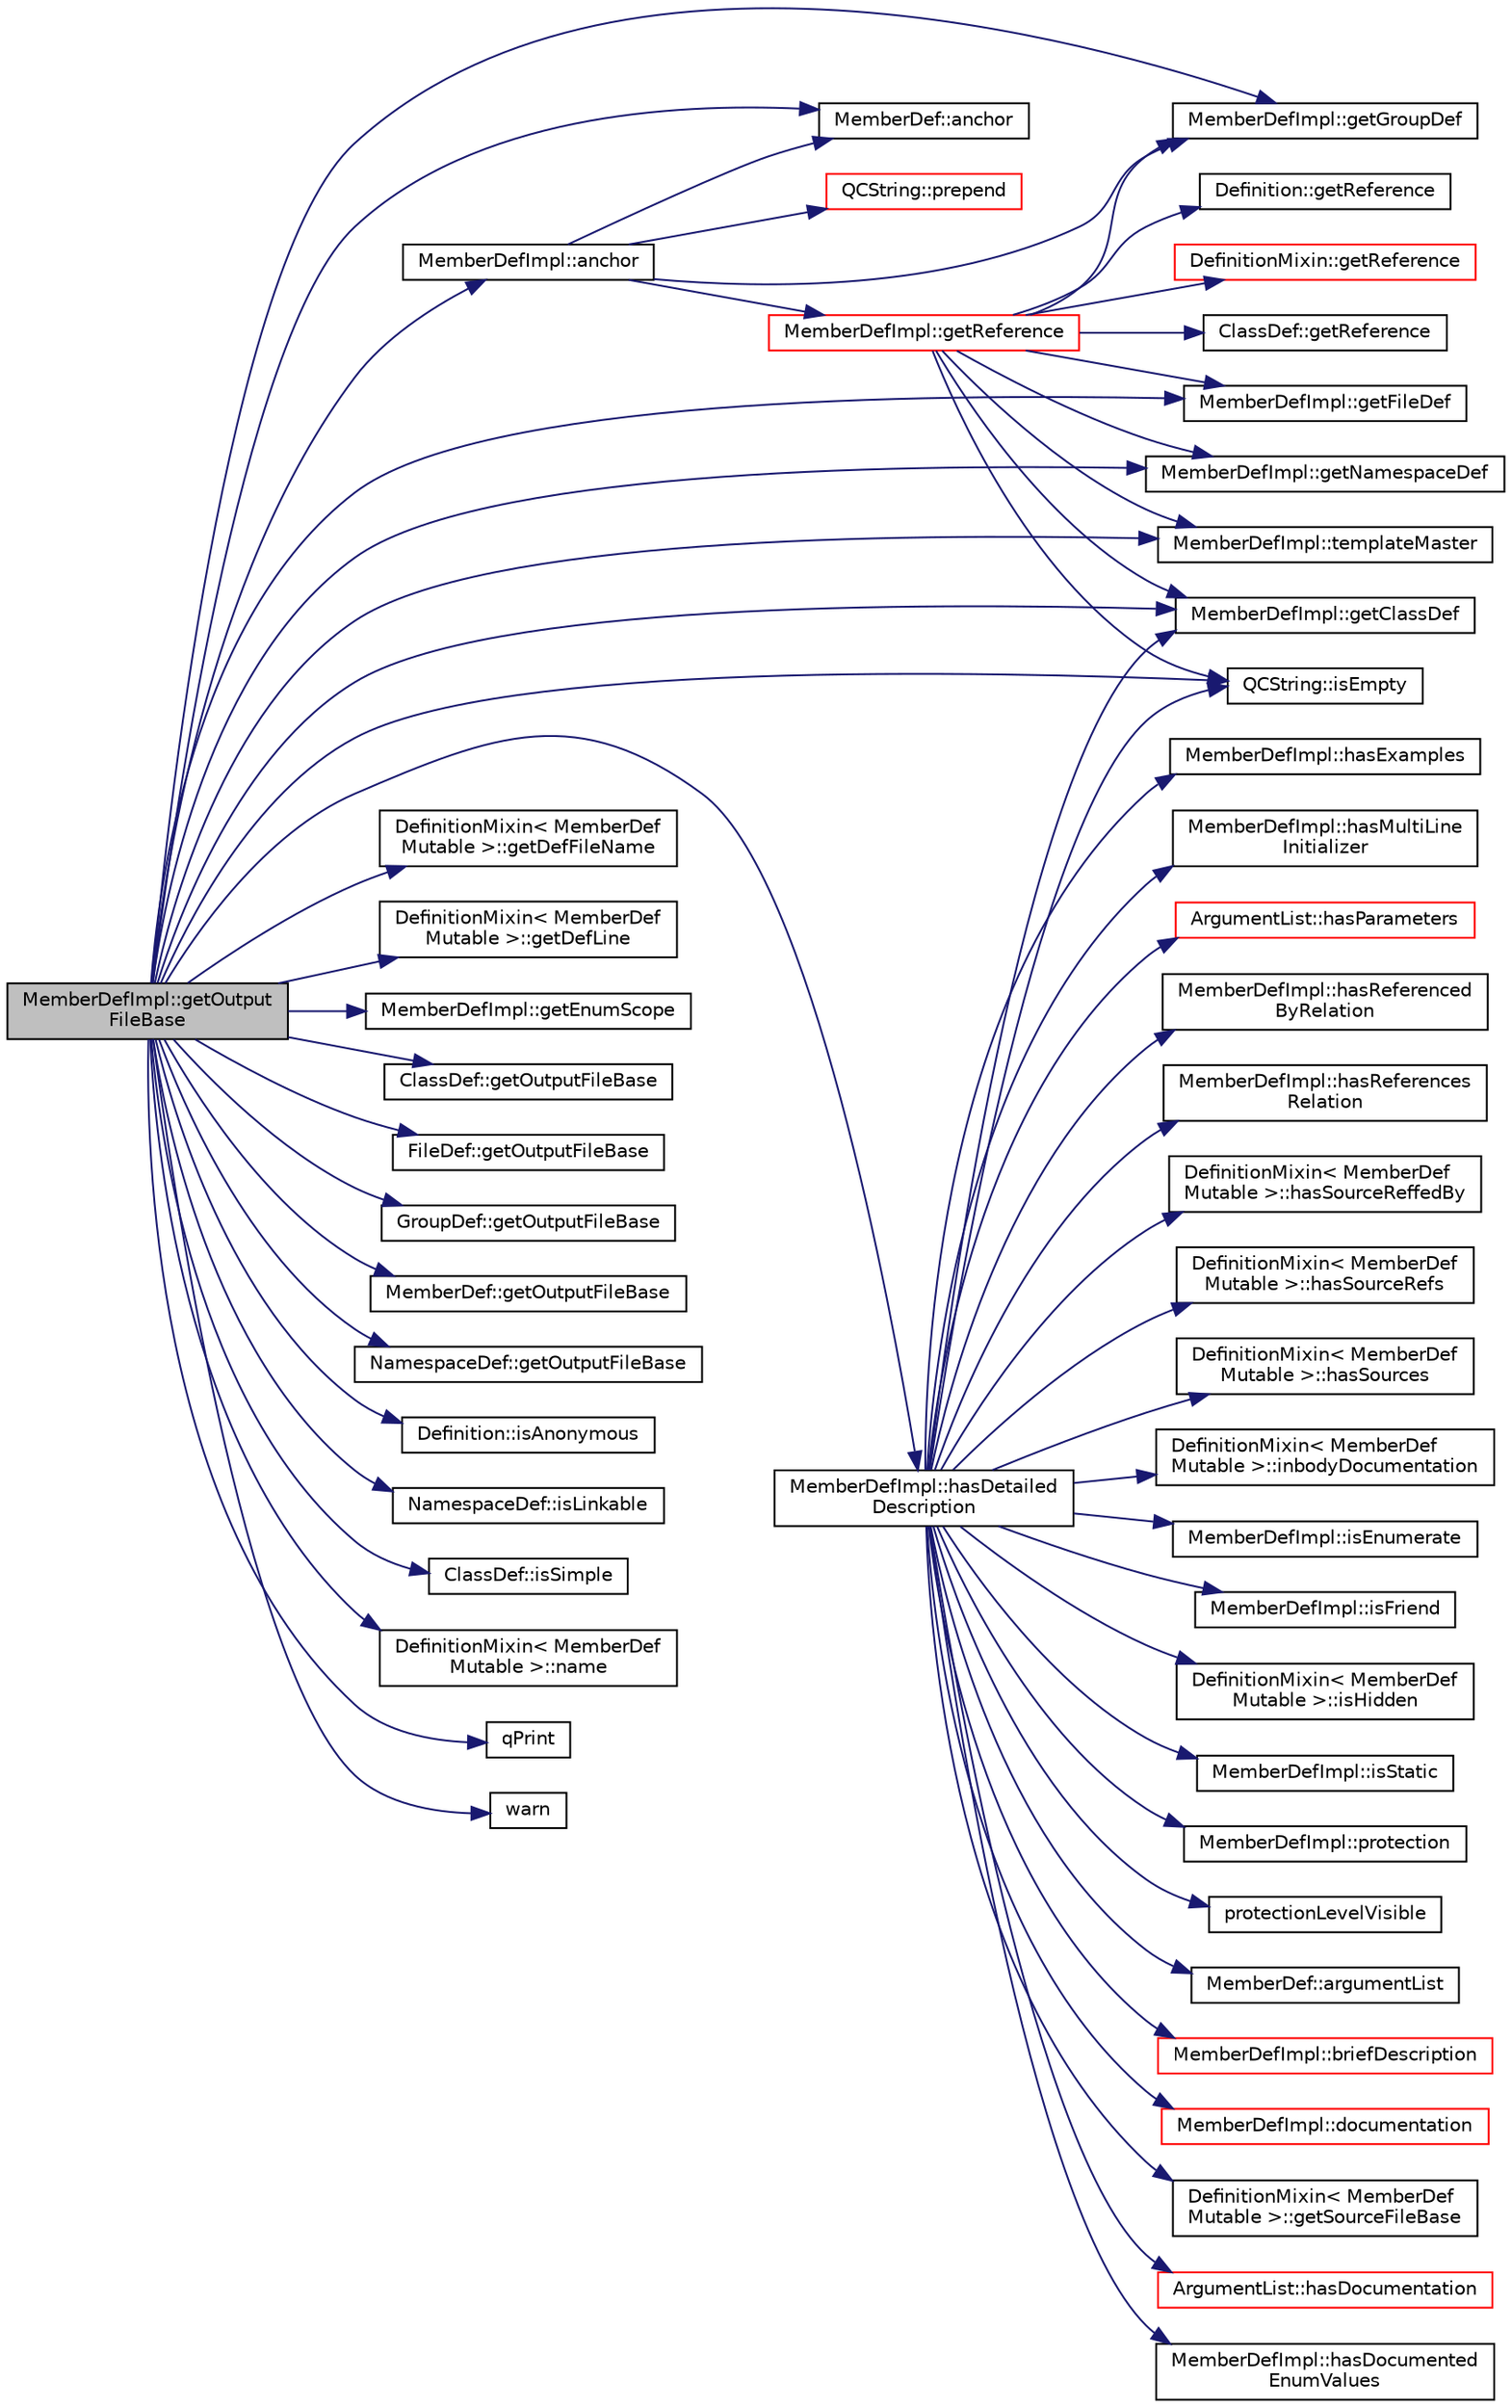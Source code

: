 digraph "MemberDefImpl::getOutputFileBase"
{
 // LATEX_PDF_SIZE
  edge [fontname="Helvetica",fontsize="10",labelfontname="Helvetica",labelfontsize="10"];
  node [fontname="Helvetica",fontsize="10",shape=record];
  rankdir="LR";
  Node1 [label="MemberDefImpl::getOutput\lFileBase",height=0.2,width=0.4,color="black", fillcolor="grey75", style="filled", fontcolor="black",tooltip=" "];
  Node1 -> Node2 [color="midnightblue",fontsize="10",style="solid",fontname="Helvetica"];
  Node2 [label="MemberDefImpl::anchor",height=0.2,width=0.4,color="black", fillcolor="white", style="filled",URL="$classMemberDefImpl.html#aeabf5f6b4dc153d00c9853711ec4a2b6",tooltip=" "];
  Node2 -> Node3 [color="midnightblue",fontsize="10",style="solid",fontname="Helvetica"];
  Node3 [label="MemberDef::anchor",height=0.2,width=0.4,color="black", fillcolor="white", style="filled",URL="$classMemberDef.html#a170c6221384447f7e2e9f5a529efef40",tooltip=" "];
  Node2 -> Node4 [color="midnightblue",fontsize="10",style="solid",fontname="Helvetica"];
  Node4 [label="MemberDefImpl::getGroupDef",height=0.2,width=0.4,color="black", fillcolor="white", style="filled",URL="$classMemberDefImpl.html#a908b9d9c232e463e24623ff53f43eb0f",tooltip=" "];
  Node2 -> Node5 [color="midnightblue",fontsize="10",style="solid",fontname="Helvetica"];
  Node5 [label="MemberDefImpl::getReference",height=0.2,width=0.4,color="red", fillcolor="white", style="filled",URL="$classMemberDefImpl.html#a40b8d72217fd11fd4dcaa0fb44acae90",tooltip=" "];
  Node5 -> Node6 [color="midnightblue",fontsize="10",style="solid",fontname="Helvetica"];
  Node6 [label="MemberDefImpl::getClassDef",height=0.2,width=0.4,color="black", fillcolor="white", style="filled",URL="$classMemberDefImpl.html#a1dba2c12d549ab8bc342acc193243619",tooltip=" "];
  Node5 -> Node7 [color="midnightblue",fontsize="10",style="solid",fontname="Helvetica"];
  Node7 [label="MemberDefImpl::getFileDef",height=0.2,width=0.4,color="black", fillcolor="white", style="filled",URL="$classMemberDefImpl.html#aa1dfdc9d21c03eac08a7020d15e3b925",tooltip=" "];
  Node5 -> Node4 [color="midnightblue",fontsize="10",style="solid",fontname="Helvetica"];
  Node5 -> Node8 [color="midnightblue",fontsize="10",style="solid",fontname="Helvetica"];
  Node8 [label="MemberDefImpl::getNamespaceDef",height=0.2,width=0.4,color="black", fillcolor="white", style="filled",URL="$classMemberDefImpl.html#a2fd5cc82b163bff11cdacd030aa76d82",tooltip=" "];
  Node5 -> Node9 [color="midnightblue",fontsize="10",style="solid",fontname="Helvetica"];
  Node9 [label="DefinitionMixin::getReference",height=0.2,width=0.4,color="red", fillcolor="white", style="filled",URL="$classDefinitionMixin.html#ab815a5db88f6b7e356c96f843ef44285",tooltip=" "];
  Node5 -> Node11 [color="midnightblue",fontsize="10",style="solid",fontname="Helvetica"];
  Node11 [label="ClassDef::getReference",height=0.2,width=0.4,color="black", fillcolor="white", style="filled",URL="$classClassDef.html#a5ca8b91f73e7989abdceb8958dcb0b59",tooltip=" "];
  Node5 -> Node12 [color="midnightblue",fontsize="10",style="solid",fontname="Helvetica"];
  Node12 [label="Definition::getReference",height=0.2,width=0.4,color="black", fillcolor="white", style="filled",URL="$classDefinition.html#aab5f8631606d43a73f371833eb6425ee",tooltip=" "];
  Node5 -> Node14 [color="midnightblue",fontsize="10",style="solid",fontname="Helvetica"];
  Node14 [label="QCString::isEmpty",height=0.2,width=0.4,color="black", fillcolor="white", style="filled",URL="$classQCString.html#a621c4090d69ad7d05ef8e5234376c3d8",tooltip=" "];
  Node5 -> Node15 [color="midnightblue",fontsize="10",style="solid",fontname="Helvetica"];
  Node15 [label="MemberDefImpl::templateMaster",height=0.2,width=0.4,color="black", fillcolor="white", style="filled",URL="$classMemberDefImpl.html#ad9219634798cf1c8d91b79216ffeb4ee",tooltip=" "];
  Node2 -> Node16 [color="midnightblue",fontsize="10",style="solid",fontname="Helvetica"];
  Node16 [label="QCString::prepend",height=0.2,width=0.4,color="red", fillcolor="white", style="filled",URL="$classQCString.html#a0a6a8fe99e596b149ee15138fa8dcf0c",tooltip=" "];
  Node1 -> Node3 [color="midnightblue",fontsize="10",style="solid",fontname="Helvetica"];
  Node1 -> Node6 [color="midnightblue",fontsize="10",style="solid",fontname="Helvetica"];
  Node1 -> Node18 [color="midnightblue",fontsize="10",style="solid",fontname="Helvetica"];
  Node18 [label="DefinitionMixin\< MemberDef\lMutable \>::getDefFileName",height=0.2,width=0.4,color="black", fillcolor="white", style="filled",URL="$classDefinitionMixin.html#a1bdb33760e3315cca793401bb3a31843",tooltip=" "];
  Node1 -> Node19 [color="midnightblue",fontsize="10",style="solid",fontname="Helvetica"];
  Node19 [label="DefinitionMixin\< MemberDef\lMutable \>::getDefLine",height=0.2,width=0.4,color="black", fillcolor="white", style="filled",URL="$classDefinitionMixin.html#ab82c6f708e433f94d7d55cf0582d0776",tooltip=" "];
  Node1 -> Node20 [color="midnightblue",fontsize="10",style="solid",fontname="Helvetica"];
  Node20 [label="MemberDefImpl::getEnumScope",height=0.2,width=0.4,color="black", fillcolor="white", style="filled",URL="$classMemberDefImpl.html#ac358cd6ef40c7e335904c4d39701e4a9",tooltip=" "];
  Node1 -> Node7 [color="midnightblue",fontsize="10",style="solid",fontname="Helvetica"];
  Node1 -> Node4 [color="midnightblue",fontsize="10",style="solid",fontname="Helvetica"];
  Node1 -> Node8 [color="midnightblue",fontsize="10",style="solid",fontname="Helvetica"];
  Node1 -> Node21 [color="midnightblue",fontsize="10",style="solid",fontname="Helvetica"];
  Node21 [label="ClassDef::getOutputFileBase",height=0.2,width=0.4,color="black", fillcolor="white", style="filled",URL="$classClassDef.html#a12a8f241e90a0cb0bdf19c27bf2025b0",tooltip=" "];
  Node1 -> Node22 [color="midnightblue",fontsize="10",style="solid",fontname="Helvetica"];
  Node22 [label="FileDef::getOutputFileBase",height=0.2,width=0.4,color="black", fillcolor="white", style="filled",URL="$classFileDef.html#a9179d91d067ba32f0e51aaffb2ea2f3b",tooltip=" "];
  Node1 -> Node23 [color="midnightblue",fontsize="10",style="solid",fontname="Helvetica"];
  Node23 [label="GroupDef::getOutputFileBase",height=0.2,width=0.4,color="black", fillcolor="white", style="filled",URL="$classGroupDef.html#a3115ed4515dd434a3471cfae8a92d432",tooltip=" "];
  Node1 -> Node24 [color="midnightblue",fontsize="10",style="solid",fontname="Helvetica"];
  Node24 [label="MemberDef::getOutputFileBase",height=0.2,width=0.4,color="black", fillcolor="white", style="filled",URL="$classMemberDef.html#a1691f8cc2d90978d091a7d7aae11dd8d",tooltip=" "];
  Node1 -> Node25 [color="midnightblue",fontsize="10",style="solid",fontname="Helvetica"];
  Node25 [label="NamespaceDef::getOutputFileBase",height=0.2,width=0.4,color="black", fillcolor="white", style="filled",URL="$classNamespaceDef.html#a51a277dfb5ad86e3b67fed5f78b8924b",tooltip=" "];
  Node1 -> Node26 [color="midnightblue",fontsize="10",style="solid",fontname="Helvetica"];
  Node26 [label="MemberDefImpl::hasDetailed\lDescription",height=0.2,width=0.4,color="black", fillcolor="white", style="filled",URL="$classMemberDefImpl.html#ab77446ccaf7bbd875a6d0b68e7e981d0",tooltip=" "];
  Node26 -> Node27 [color="midnightblue",fontsize="10",style="solid",fontname="Helvetica"];
  Node27 [label="MemberDef::argumentList",height=0.2,width=0.4,color="black", fillcolor="white", style="filled",URL="$classMemberDef.html#a515503656a6cffb2d27f60e93c3c780e",tooltip=" "];
  Node26 -> Node28 [color="midnightblue",fontsize="10",style="solid",fontname="Helvetica"];
  Node28 [label="MemberDefImpl::briefDescription",height=0.2,width=0.4,color="red", fillcolor="white", style="filled",URL="$classMemberDefImpl.html#aca5199cda27fc85e022ac01dda7559be",tooltip=" "];
  Node26 -> Node31 [color="midnightblue",fontsize="10",style="solid",fontname="Helvetica"];
  Node31 [label="MemberDefImpl::documentation",height=0.2,width=0.4,color="red", fillcolor="white", style="filled",URL="$classMemberDefImpl.html#a322ddeca4f92e8bbfc9d2e6f2534896a",tooltip=" "];
  Node26 -> Node6 [color="midnightblue",fontsize="10",style="solid",fontname="Helvetica"];
  Node26 -> Node35 [color="midnightblue",fontsize="10",style="solid",fontname="Helvetica"];
  Node35 [label="DefinitionMixin\< MemberDef\lMutable \>::getSourceFileBase",height=0.2,width=0.4,color="black", fillcolor="white", style="filled",URL="$classDefinitionMixin.html#a8b19e346b7ce7eb140da0b3c4f3552b7",tooltip=" "];
  Node26 -> Node36 [color="midnightblue",fontsize="10",style="solid",fontname="Helvetica"];
  Node36 [label="ArgumentList::hasDocumentation",height=0.2,width=0.4,color="red", fillcolor="white", style="filled",URL="$classArgumentList.html#a3d2726240dff68120149845452e1d1ec",tooltip=" "];
  Node26 -> Node40 [color="midnightblue",fontsize="10",style="solid",fontname="Helvetica"];
  Node40 [label="MemberDefImpl::hasDocumented\lEnumValues",height=0.2,width=0.4,color="black", fillcolor="white", style="filled",URL="$classMemberDefImpl.html#a627449c62129614217db90ce0e9ee983",tooltip=" "];
  Node26 -> Node41 [color="midnightblue",fontsize="10",style="solid",fontname="Helvetica"];
  Node41 [label="MemberDefImpl::hasExamples",height=0.2,width=0.4,color="black", fillcolor="white", style="filled",URL="$classMemberDefImpl.html#ac9d88ed2c79c6c91e408027ec82ffbf3",tooltip=" "];
  Node26 -> Node42 [color="midnightblue",fontsize="10",style="solid",fontname="Helvetica"];
  Node42 [label="MemberDefImpl::hasMultiLine\lInitializer",height=0.2,width=0.4,color="black", fillcolor="white", style="filled",URL="$classMemberDefImpl.html#ab890aa8335779822c7f6ac7136308c12",tooltip=" "];
  Node26 -> Node43 [color="midnightblue",fontsize="10",style="solid",fontname="Helvetica"];
  Node43 [label="ArgumentList::hasParameters",height=0.2,width=0.4,color="red", fillcolor="white", style="filled",URL="$classArgumentList.html#a2ed5c45b3909206446aaac4f1ab6d640",tooltip=" "];
  Node26 -> Node45 [color="midnightblue",fontsize="10",style="solid",fontname="Helvetica"];
  Node45 [label="MemberDefImpl::hasReferenced\lByRelation",height=0.2,width=0.4,color="black", fillcolor="white", style="filled",URL="$classMemberDefImpl.html#aca042a7bd1fa8c37b3c602129270b06a",tooltip=" "];
  Node26 -> Node46 [color="midnightblue",fontsize="10",style="solid",fontname="Helvetica"];
  Node46 [label="MemberDefImpl::hasReferences\lRelation",height=0.2,width=0.4,color="black", fillcolor="white", style="filled",URL="$classMemberDefImpl.html#a75e42371a4efe634af29daf7f5472135",tooltip=" "];
  Node26 -> Node47 [color="midnightblue",fontsize="10",style="solid",fontname="Helvetica"];
  Node47 [label="DefinitionMixin\< MemberDef\lMutable \>::hasSourceReffedBy",height=0.2,width=0.4,color="black", fillcolor="white", style="filled",URL="$classDefinitionMixin.html#afe66913e7e1090aed0dfddeb2fd46aa3",tooltip=" "];
  Node26 -> Node48 [color="midnightblue",fontsize="10",style="solid",fontname="Helvetica"];
  Node48 [label="DefinitionMixin\< MemberDef\lMutable \>::hasSourceRefs",height=0.2,width=0.4,color="black", fillcolor="white", style="filled",URL="$classDefinitionMixin.html#ae3c6947ee4a8d9c3c71e130564f74b61",tooltip=" "];
  Node26 -> Node49 [color="midnightblue",fontsize="10",style="solid",fontname="Helvetica"];
  Node49 [label="DefinitionMixin\< MemberDef\lMutable \>::hasSources",height=0.2,width=0.4,color="black", fillcolor="white", style="filled",URL="$classDefinitionMixin.html#a6e98f2dc09bf85657d3bb18544a1f0df",tooltip=" "];
  Node26 -> Node50 [color="midnightblue",fontsize="10",style="solid",fontname="Helvetica"];
  Node50 [label="DefinitionMixin\< MemberDef\lMutable \>::inbodyDocumentation",height=0.2,width=0.4,color="black", fillcolor="white", style="filled",URL="$classDefinitionMixin.html#abc31887719bec253d8a8d5def3132924",tooltip=" "];
  Node26 -> Node14 [color="midnightblue",fontsize="10",style="solid",fontname="Helvetica"];
  Node26 -> Node51 [color="midnightblue",fontsize="10",style="solid",fontname="Helvetica"];
  Node51 [label="MemberDefImpl::isEnumerate",height=0.2,width=0.4,color="black", fillcolor="white", style="filled",URL="$classMemberDefImpl.html#a2a4003399a280bd29746c55f0fc2022b",tooltip=" "];
  Node26 -> Node52 [color="midnightblue",fontsize="10",style="solid",fontname="Helvetica"];
  Node52 [label="MemberDefImpl::isFriend",height=0.2,width=0.4,color="black", fillcolor="white", style="filled",URL="$classMemberDefImpl.html#a394f873538e4011f56fb363238f5f40a",tooltip=" "];
  Node26 -> Node53 [color="midnightblue",fontsize="10",style="solid",fontname="Helvetica"];
  Node53 [label="DefinitionMixin\< MemberDef\lMutable \>::isHidden",height=0.2,width=0.4,color="black", fillcolor="white", style="filled",URL="$classDefinitionMixin.html#a0d5cde471271f675ae0bd77dc62c0822",tooltip=" "];
  Node26 -> Node54 [color="midnightblue",fontsize="10",style="solid",fontname="Helvetica"];
  Node54 [label="MemberDefImpl::isStatic",height=0.2,width=0.4,color="black", fillcolor="white", style="filled",URL="$classMemberDefImpl.html#af80c5d6facfd46c03e74671039b42fc1",tooltip=" "];
  Node26 -> Node55 [color="midnightblue",fontsize="10",style="solid",fontname="Helvetica"];
  Node55 [label="MemberDefImpl::protection",height=0.2,width=0.4,color="black", fillcolor="white", style="filled",URL="$classMemberDefImpl.html#ab7ad45c42a2c41162235d9c96c69c142",tooltip=" "];
  Node26 -> Node56 [color="midnightblue",fontsize="10",style="solid",fontname="Helvetica"];
  Node56 [label="protectionLevelVisible",height=0.2,width=0.4,color="black", fillcolor="white", style="filled",URL="$util_8cpp.html#a1e07db76938eb8a2bb8c79b2d0ec4980",tooltip=" "];
  Node1 -> Node57 [color="midnightblue",fontsize="10",style="solid",fontname="Helvetica"];
  Node57 [label="Definition::isAnonymous",height=0.2,width=0.4,color="black", fillcolor="white", style="filled",URL="$classDefinition.html#a8f18141678a6bf5fb86e8de29bc0f1cd",tooltip=" "];
  Node1 -> Node14 [color="midnightblue",fontsize="10",style="solid",fontname="Helvetica"];
  Node1 -> Node58 [color="midnightblue",fontsize="10",style="solid",fontname="Helvetica"];
  Node58 [label="NamespaceDef::isLinkable",height=0.2,width=0.4,color="black", fillcolor="white", style="filled",URL="$classNamespaceDef.html#a83f9eadff359cd7e2693ba8c2d9f4519",tooltip=" "];
  Node1 -> Node59 [color="midnightblue",fontsize="10",style="solid",fontname="Helvetica"];
  Node59 [label="ClassDef::isSimple",height=0.2,width=0.4,color="black", fillcolor="white", style="filled",URL="$classClassDef.html#a7396ab268485c570718f3274105b3f48",tooltip=" "];
  Node1 -> Node60 [color="midnightblue",fontsize="10",style="solid",fontname="Helvetica"];
  Node60 [label="DefinitionMixin\< MemberDef\lMutable \>::name",height=0.2,width=0.4,color="black", fillcolor="white", style="filled",URL="$classDefinitionMixin.html#a03a95195d1616701c67a11d38b2b22bf",tooltip=" "];
  Node1 -> Node61 [color="midnightblue",fontsize="10",style="solid",fontname="Helvetica"];
  Node61 [label="qPrint",height=0.2,width=0.4,color="black", fillcolor="white", style="filled",URL="$qcstring_8h.html#a9851ebb5ae2f65b4d2b1d08421edbfd2",tooltip=" "];
  Node1 -> Node15 [color="midnightblue",fontsize="10",style="solid",fontname="Helvetica"];
  Node1 -> Node62 [color="midnightblue",fontsize="10",style="solid",fontname="Helvetica"];
  Node62 [label="warn",height=0.2,width=0.4,color="black", fillcolor="white", style="filled",URL="$message_8cpp.html#ab9900b0a7af62acd881e57901b0418a1",tooltip=" "];
}
